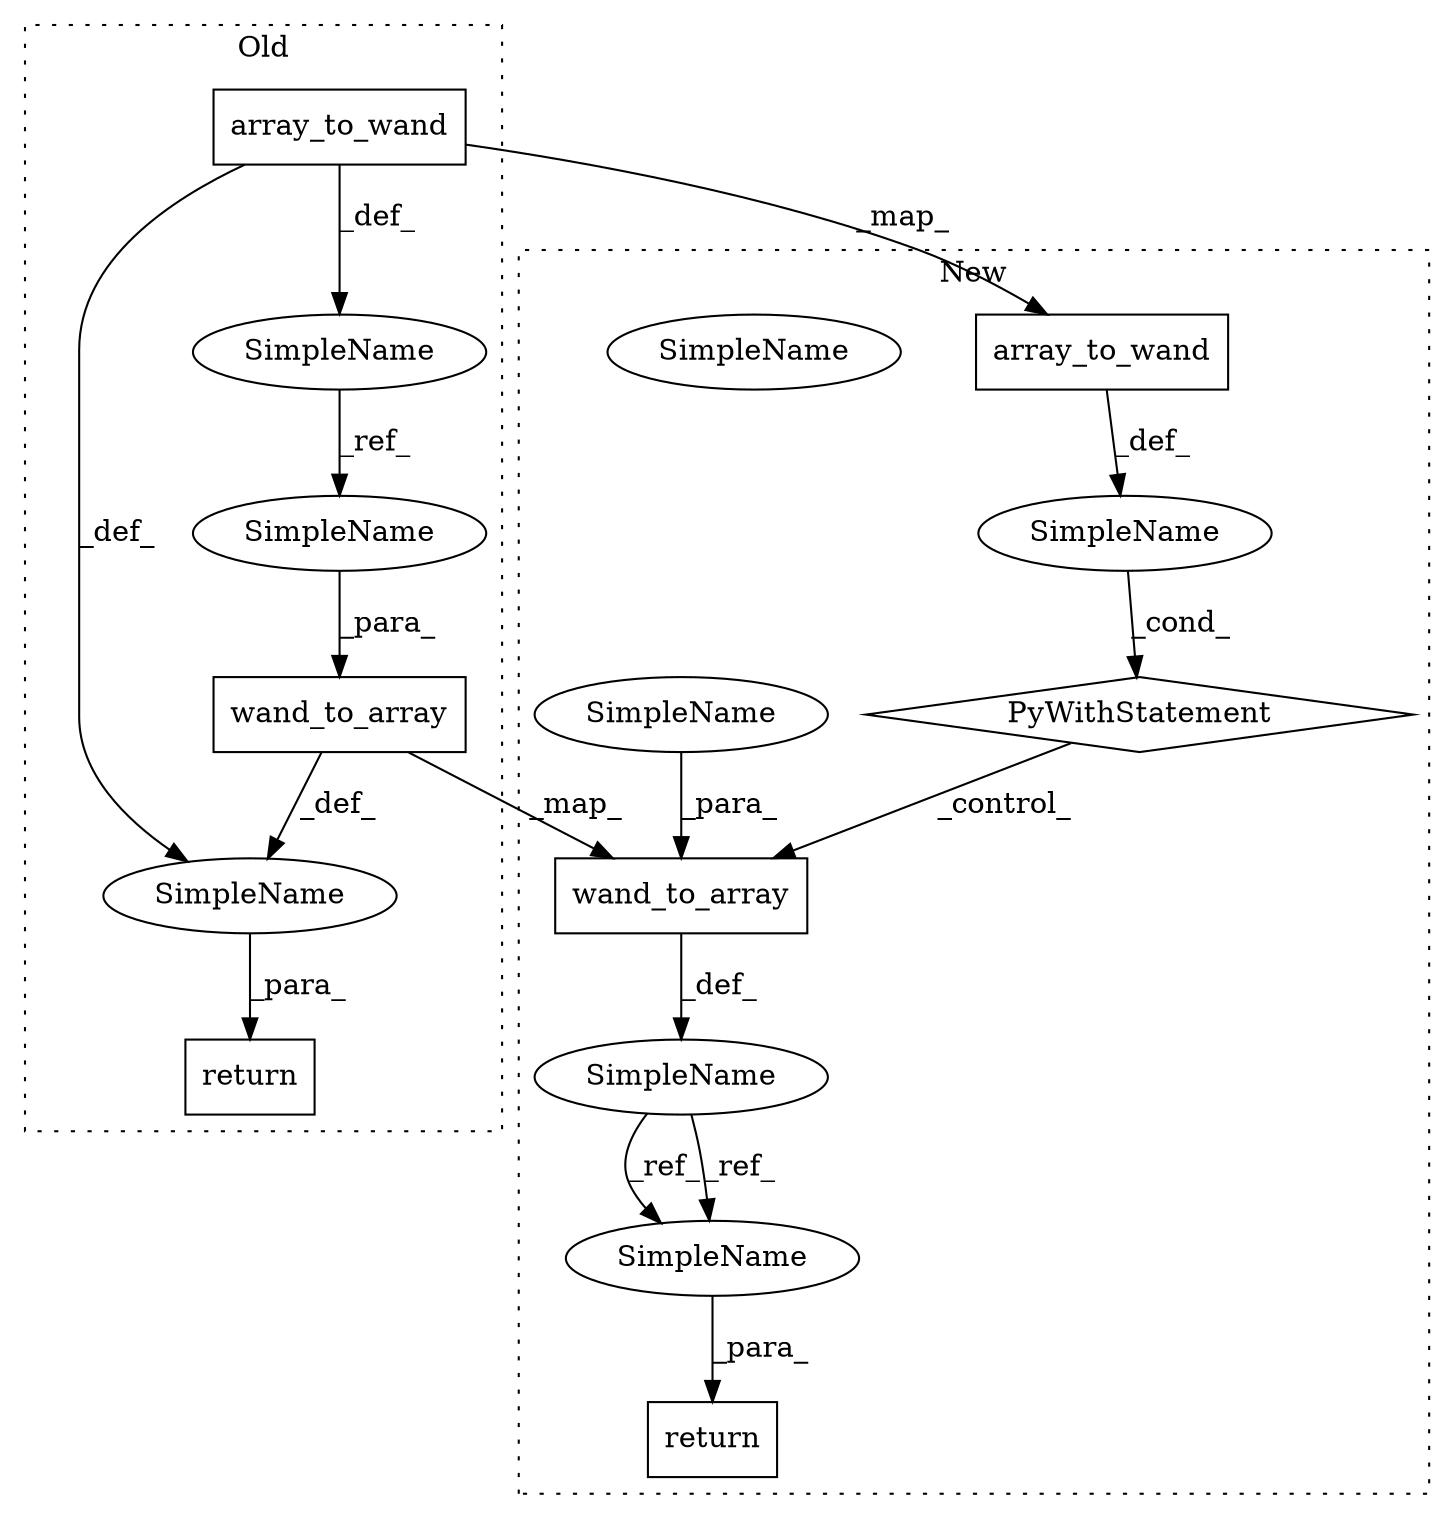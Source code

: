 digraph G {
subgraph cluster0 {
1 [label="array_to_wand" a="32" s="1451,1468" l="14,1" shape="box"];
6 [label="wand_to_array" a="32" s="1793,1810" l="14,1" shape="box"];
7 [label="SimpleName" a="42" s="1441" l="3" shape="ellipse"];
8 [label="SimpleName" a="42" s="" l="" shape="ellipse"];
9 [label="return" a="41" s="1780" l="7" shape="box"];
13 [label="SimpleName" a="42" s="1807" l="3" shape="ellipse"];
label = "Old";
style="dotted";
}
subgraph cluster1 {
2 [label="array_to_wand" a="32" s="1490,1507" l="14,1" shape="box"];
3 [label="SimpleName" a="42" s="" l="" shape="ellipse"];
4 [label="PyWithStatement" a="104" s="1474,1508" l="10,2" shape="diamond"];
5 [label="wand_to_array" a="32" s="1820,1837" l="14,1" shape="box"];
10 [label="SimpleName" a="42" s="1810" l="3" shape="ellipse"];
11 [label="return" a="41" s="1854" l="7" shape="box"];
12 [label="SimpleName" a="42" s="1861" l="3" shape="ellipse"];
14 [label="SimpleName" a="42" s="1834" l="3" shape="ellipse"];
15 [label="SimpleName" a="42" s="1861" l="3" shape="ellipse"];
label = "New";
style="dotted";
}
1 -> 8 [label="_def_"];
1 -> 7 [label="_def_"];
1 -> 2 [label="_map_"];
2 -> 3 [label="_def_"];
3 -> 4 [label="_cond_"];
4 -> 5 [label="_control_"];
5 -> 10 [label="_def_"];
6 -> 5 [label="_map_"];
6 -> 8 [label="_def_"];
7 -> 13 [label="_ref_"];
8 -> 9 [label="_para_"];
10 -> 15 [label="_ref_"];
10 -> 15 [label="_ref_"];
13 -> 6 [label="_para_"];
14 -> 5 [label="_para_"];
15 -> 11 [label="_para_"];
}
